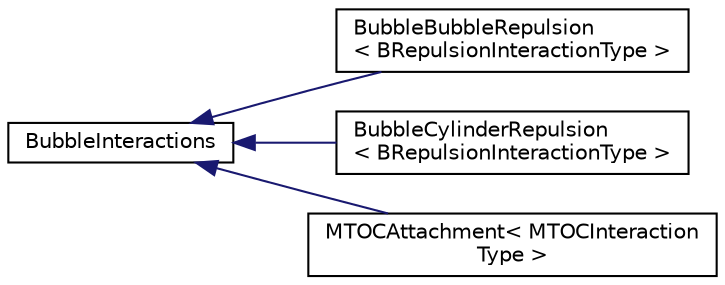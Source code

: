 digraph "Graphical Class Hierarchy"
{
 // INTERACTIVE_SVG=YES
  edge [fontname="Helvetica",fontsize="10",labelfontname="Helvetica",labelfontsize="10"];
  node [fontname="Helvetica",fontsize="10",shape=record];
  rankdir="LR";
  Node0 [label="BubbleInteractions",height=0.2,width=0.4,color="black", fillcolor="white", style="filled",URL="$classBubbleInteractions.html",tooltip="Represents a Bubble interaction with a Bead. "];
  Node0 -> Node1 [dir="back",color="midnightblue",fontsize="10",style="solid",fontname="Helvetica"];
  Node1 [label="BubbleBubbleRepulsion\l\< BRepulsionInteractionType \>",height=0.2,width=0.4,color="black", fillcolor="white", style="filled",URL="$classBubbleBubbleRepulsion.html",tooltip="Represents a repulsive interaction between two Bubbles. "];
  Node0 -> Node2 [dir="back",color="midnightblue",fontsize="10",style="solid",fontname="Helvetica"];
  Node2 [label="BubbleCylinderRepulsion\l\< BRepulsionInteractionType \>",height=0.2,width=0.4,color="black", fillcolor="white", style="filled",URL="$classBubbleCylinderRepulsion.html",tooltip="Represents a repulsive interaction between a Bubble and Cylinder. "];
  Node0 -> Node3 [dir="back",color="midnightblue",fontsize="10",style="solid",fontname="Helvetica"];
  Node3 [label="MTOCAttachment\< MTOCInteraction\lType \>",height=0.2,width=0.4,color="black", fillcolor="white", style="filled",URL="$classMTOCAttachment.html",tooltip="Represents an attachment potential of a MTOC. "];
}
